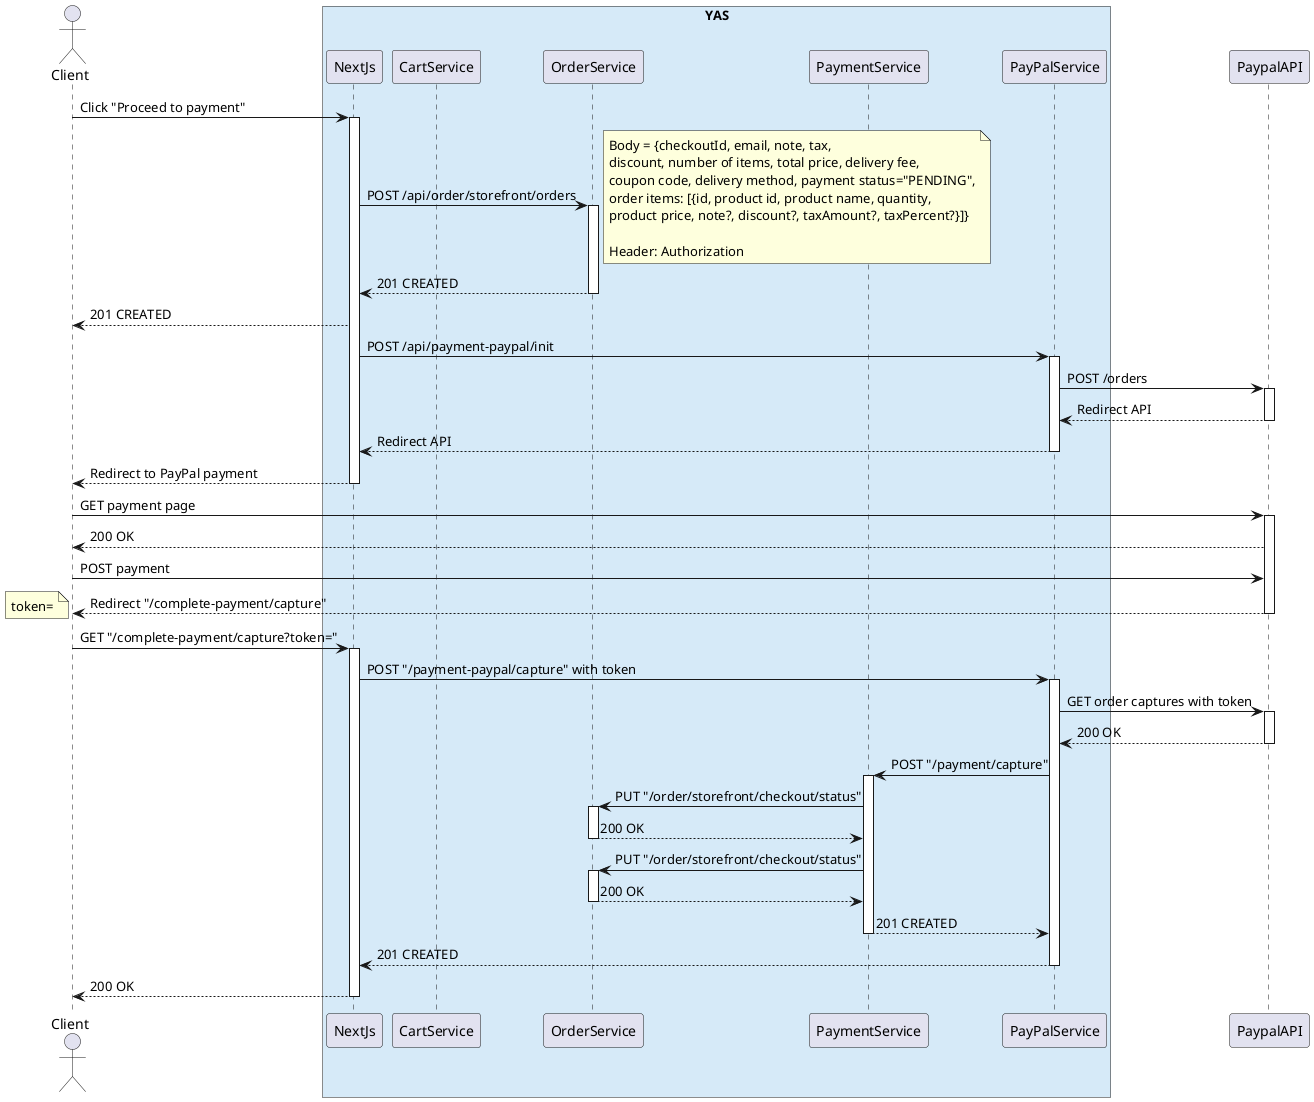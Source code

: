 @startuml Create order flow
actor Client
box "YAS" #D6EAF8
participant NextJs
participant CartService as cart
participant OrderService as order
participant PaymentService as payment
participant PayPalService as ppal
end box
participant PaypalAPI as ppAPI

Client -> NextJs: Click "Proceed to payment"
activate NextJs
NextJs -> order: POST /api/order/storefront/orders
note right
    Body = {checkoutId, email, note, tax,
    discount, number of items, total price, delivery fee,
    coupon code, delivery method, payment status="PENDING",
    order items: [{id, product id, product name, quantity,
    product price, note?, discount?, taxAmount?, taxPercent?}]}

    Header: Authorization
end note
activate order
order --> NextJs: 201 CREATED
deactivate order
NextJs --> Client: 201 CREATED
NextJs -> ppal: POST /api/payment-paypal/init
activate ppal
ppal -> ppAPI: POST /orders
activate ppAPI
ppAPI --> ppal: Redirect API
deactivate ppAPI
ppal --> NextJs: Redirect API
deactivate ppal
NextJs --> Client: Redirect to PayPal payment
deactivate NextJs
Client -> ppAPI: GET payment page
activate ppAPI
ppAPI --> Client: 200 OK
Client -> ppAPI: POST payment
ppAPI --> Client: Redirect "/complete-payment/capture"
note left
token=
end note
deactivate ppAPI
Client -> NextJs: GET "/complete-payment/capture?token="
activate NextJs
NextJs -> ppal: POST "/payment-paypal/capture" with token
activate ppal
ppal -> ppAPI: GET order captures with token
activate ppAPI
ppAPI --> ppal: 200 OK
deactivate ppAPI
ppal -> payment: POST "/payment/capture"
activate payment
payment -> order: PUT "/order/storefront/checkout/status"
activate order
order --> payment: 200 OK
deactivate order
payment -> order: PUT "/order/storefront/checkout/status"
activate order
order --> payment: 200 OK
deactivate order
payment --> ppal: 201 CREATED
deactivate payment
ppal --> NextJs: 201 CREATED
deactivate ppal
NextJs --> Client: 200 OK
deactivate NextJs

deactivate NextJs
@enduml